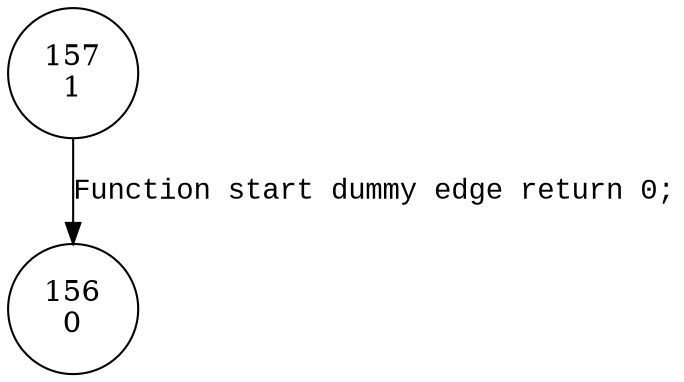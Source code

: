 digraph fn_is_fake_mcount32 {
157 [shape="circle" label="157\n1"]
156 [shape="circle" label="156\n0"]
157 -> 156 [label="Function start dummy edge return 0;" fontname="Courier New"]
}